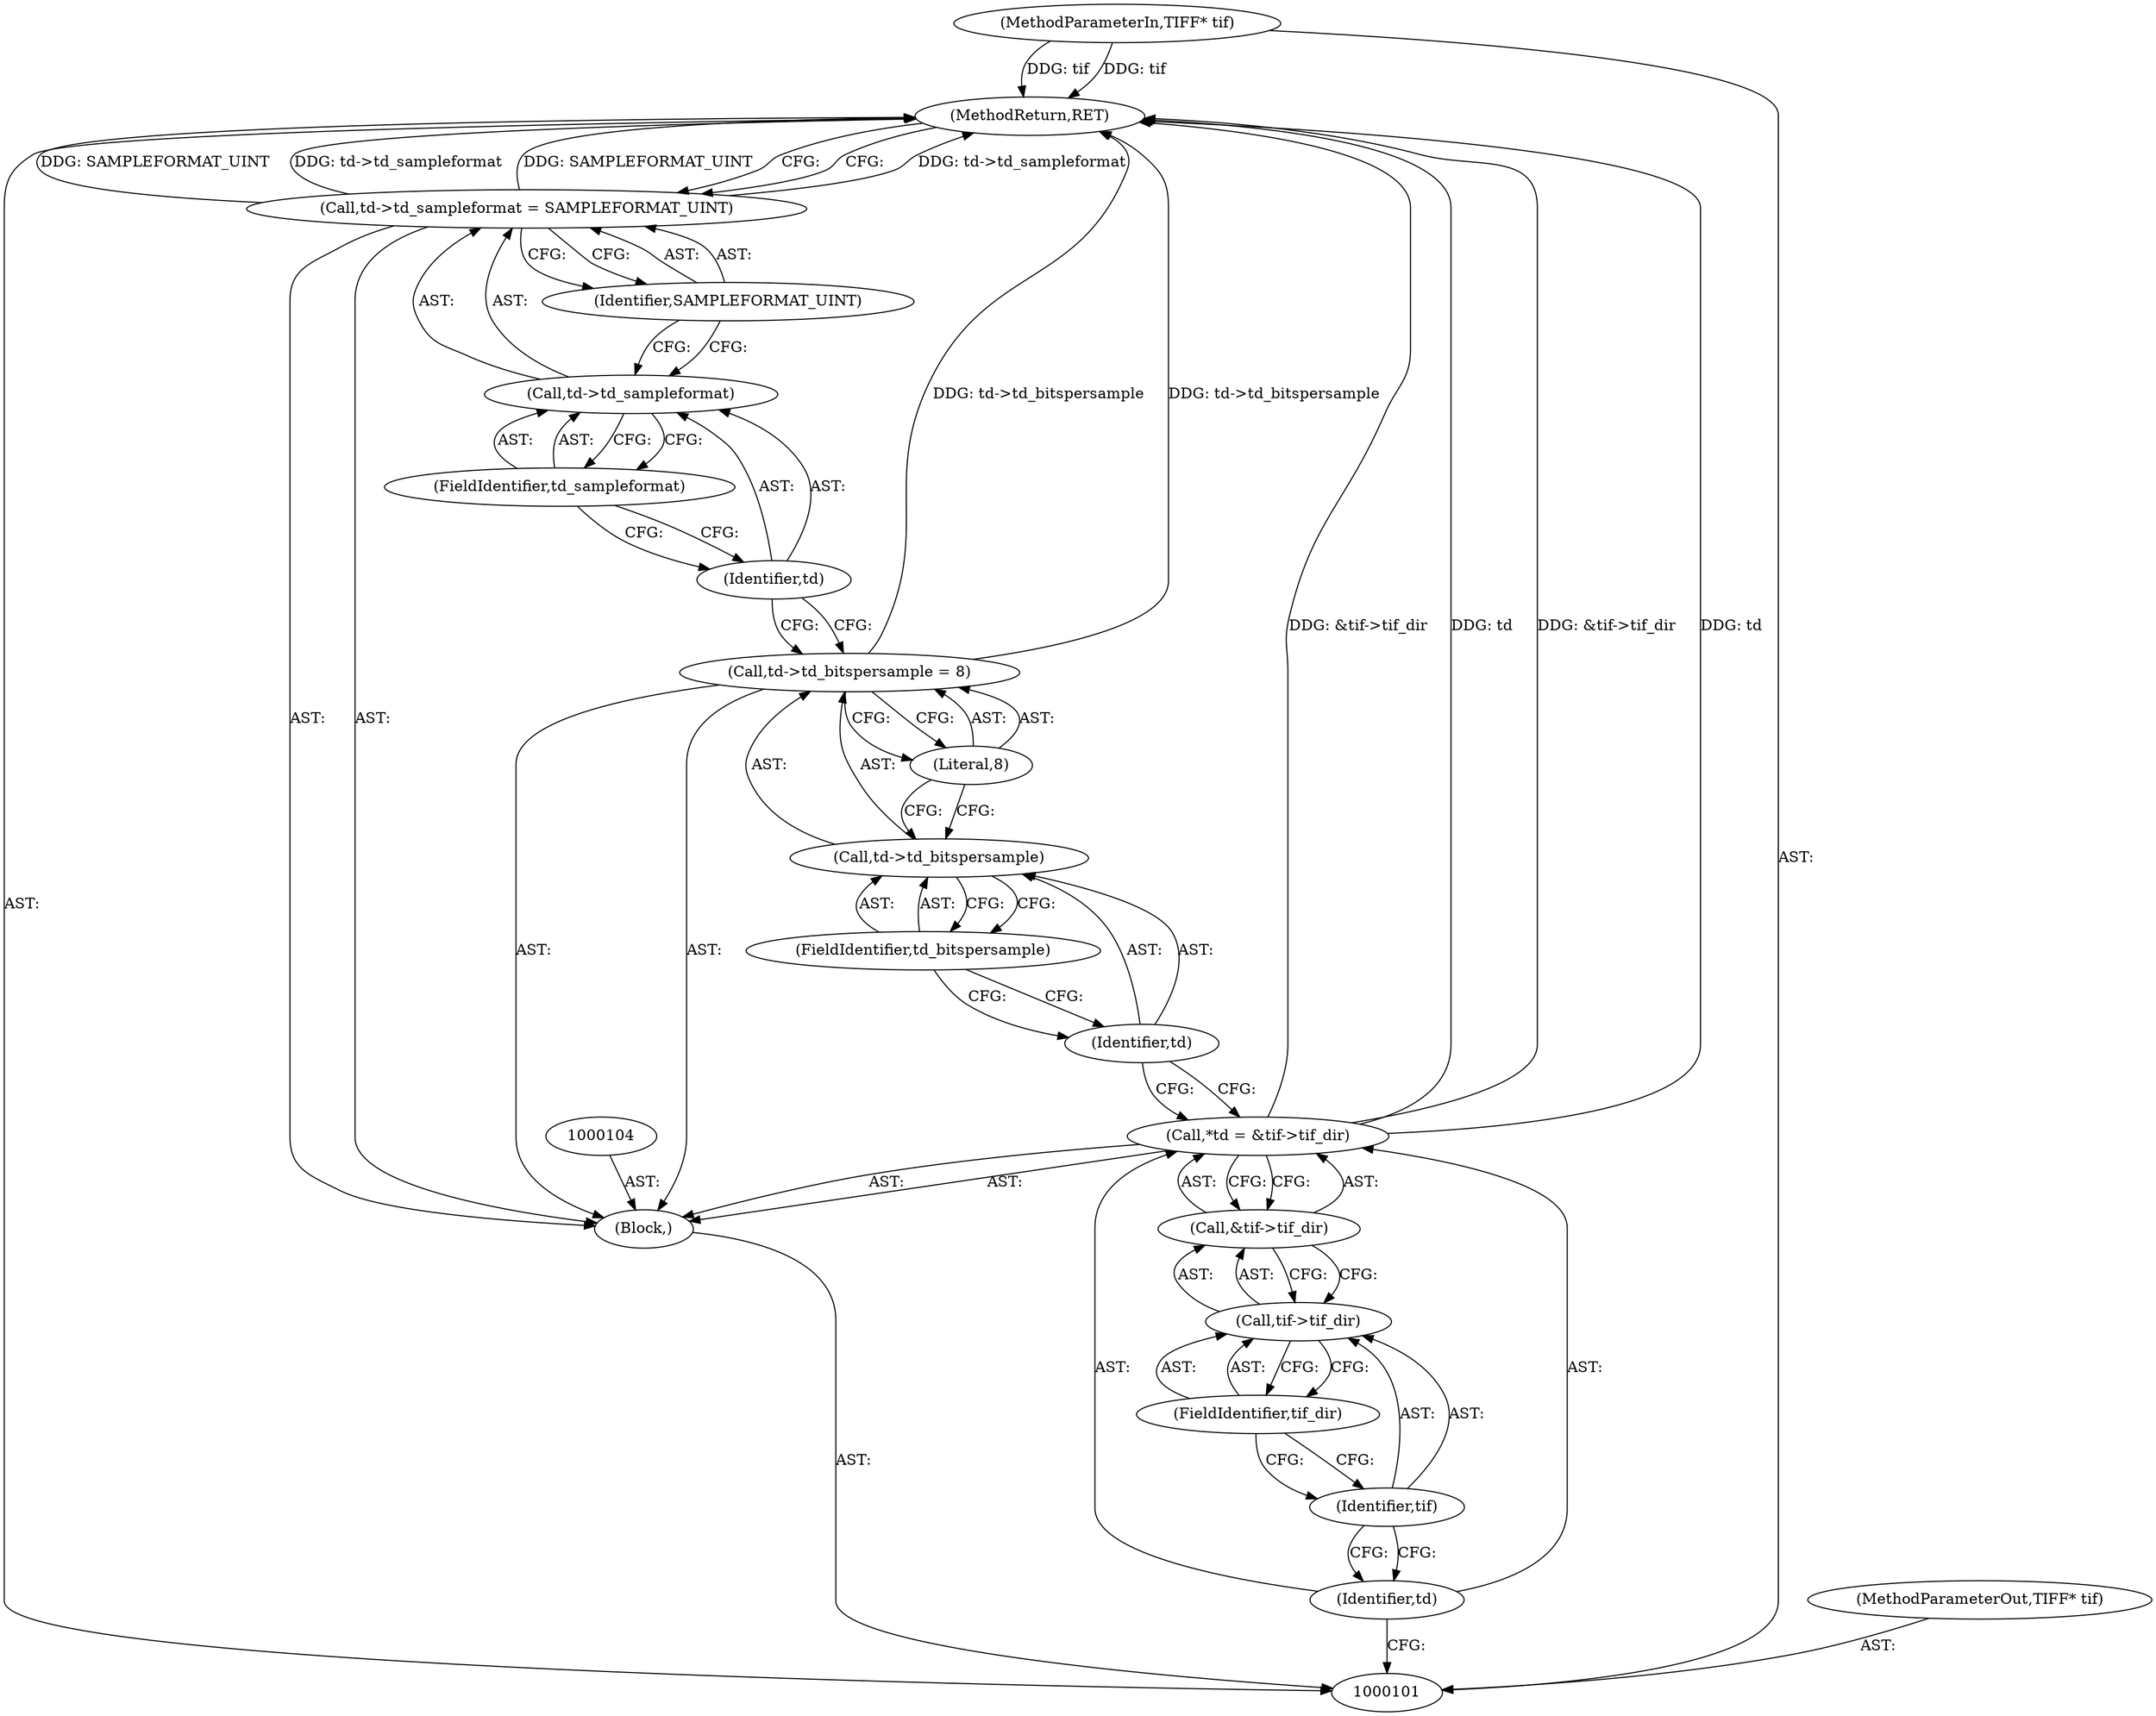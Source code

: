 digraph "1_libtiff_1044b43637fa7f70fb19b93593777b78bd20da86_1" {
"1000121" [label="(MethodReturn,RET)"];
"1000102" [label="(MethodParameterIn,TIFF* tif)"];
"1000142" [label="(MethodParameterOut,TIFF* tif)"];
"1000111" [label="(Call,td->td_bitspersample = 8)"];
"1000112" [label="(Call,td->td_bitspersample)"];
"1000113" [label="(Identifier,td)"];
"1000115" [label="(Literal,8)"];
"1000114" [label="(FieldIdentifier,td_bitspersample)"];
"1000116" [label="(Call,td->td_sampleformat = SAMPLEFORMAT_UINT)"];
"1000117" [label="(Call,td->td_sampleformat)"];
"1000118" [label="(Identifier,td)"];
"1000120" [label="(Identifier,SAMPLEFORMAT_UINT)"];
"1000119" [label="(FieldIdentifier,td_sampleformat)"];
"1000103" [label="(Block,)"];
"1000105" [label="(Call,*td = &tif->tif_dir)"];
"1000106" [label="(Identifier,td)"];
"1000107" [label="(Call,&tif->tif_dir)"];
"1000108" [label="(Call,tif->tif_dir)"];
"1000109" [label="(Identifier,tif)"];
"1000110" [label="(FieldIdentifier,tif_dir)"];
"1000121" -> "1000101"  [label="AST: "];
"1000121" -> "1000116"  [label="CFG: "];
"1000116" -> "1000121"  [label="DDG: td->td_sampleformat"];
"1000116" -> "1000121"  [label="DDG: SAMPLEFORMAT_UINT"];
"1000105" -> "1000121"  [label="DDG: &tif->tif_dir"];
"1000105" -> "1000121"  [label="DDG: td"];
"1000102" -> "1000121"  [label="DDG: tif"];
"1000111" -> "1000121"  [label="DDG: td->td_bitspersample"];
"1000102" -> "1000101"  [label="AST: "];
"1000102" -> "1000121"  [label="DDG: tif"];
"1000142" -> "1000101"  [label="AST: "];
"1000111" -> "1000103"  [label="AST: "];
"1000111" -> "1000115"  [label="CFG: "];
"1000112" -> "1000111"  [label="AST: "];
"1000115" -> "1000111"  [label="AST: "];
"1000118" -> "1000111"  [label="CFG: "];
"1000111" -> "1000121"  [label="DDG: td->td_bitspersample"];
"1000112" -> "1000111"  [label="AST: "];
"1000112" -> "1000114"  [label="CFG: "];
"1000113" -> "1000112"  [label="AST: "];
"1000114" -> "1000112"  [label="AST: "];
"1000115" -> "1000112"  [label="CFG: "];
"1000113" -> "1000112"  [label="AST: "];
"1000113" -> "1000105"  [label="CFG: "];
"1000114" -> "1000113"  [label="CFG: "];
"1000115" -> "1000111"  [label="AST: "];
"1000115" -> "1000112"  [label="CFG: "];
"1000111" -> "1000115"  [label="CFG: "];
"1000114" -> "1000112"  [label="AST: "];
"1000114" -> "1000113"  [label="CFG: "];
"1000112" -> "1000114"  [label="CFG: "];
"1000116" -> "1000103"  [label="AST: "];
"1000116" -> "1000120"  [label="CFG: "];
"1000117" -> "1000116"  [label="AST: "];
"1000120" -> "1000116"  [label="AST: "];
"1000121" -> "1000116"  [label="CFG: "];
"1000116" -> "1000121"  [label="DDG: td->td_sampleformat"];
"1000116" -> "1000121"  [label="DDG: SAMPLEFORMAT_UINT"];
"1000117" -> "1000116"  [label="AST: "];
"1000117" -> "1000119"  [label="CFG: "];
"1000118" -> "1000117"  [label="AST: "];
"1000119" -> "1000117"  [label="AST: "];
"1000120" -> "1000117"  [label="CFG: "];
"1000118" -> "1000117"  [label="AST: "];
"1000118" -> "1000111"  [label="CFG: "];
"1000119" -> "1000118"  [label="CFG: "];
"1000120" -> "1000116"  [label="AST: "];
"1000120" -> "1000117"  [label="CFG: "];
"1000116" -> "1000120"  [label="CFG: "];
"1000119" -> "1000117"  [label="AST: "];
"1000119" -> "1000118"  [label="CFG: "];
"1000117" -> "1000119"  [label="CFG: "];
"1000103" -> "1000101"  [label="AST: "];
"1000104" -> "1000103"  [label="AST: "];
"1000105" -> "1000103"  [label="AST: "];
"1000111" -> "1000103"  [label="AST: "];
"1000116" -> "1000103"  [label="AST: "];
"1000105" -> "1000103"  [label="AST: "];
"1000105" -> "1000107"  [label="CFG: "];
"1000106" -> "1000105"  [label="AST: "];
"1000107" -> "1000105"  [label="AST: "];
"1000113" -> "1000105"  [label="CFG: "];
"1000105" -> "1000121"  [label="DDG: &tif->tif_dir"];
"1000105" -> "1000121"  [label="DDG: td"];
"1000106" -> "1000105"  [label="AST: "];
"1000106" -> "1000101"  [label="CFG: "];
"1000109" -> "1000106"  [label="CFG: "];
"1000107" -> "1000105"  [label="AST: "];
"1000107" -> "1000108"  [label="CFG: "];
"1000108" -> "1000107"  [label="AST: "];
"1000105" -> "1000107"  [label="CFG: "];
"1000108" -> "1000107"  [label="AST: "];
"1000108" -> "1000110"  [label="CFG: "];
"1000109" -> "1000108"  [label="AST: "];
"1000110" -> "1000108"  [label="AST: "];
"1000107" -> "1000108"  [label="CFG: "];
"1000109" -> "1000108"  [label="AST: "];
"1000109" -> "1000106"  [label="CFG: "];
"1000110" -> "1000109"  [label="CFG: "];
"1000110" -> "1000108"  [label="AST: "];
"1000110" -> "1000109"  [label="CFG: "];
"1000108" -> "1000110"  [label="CFG: "];
}
